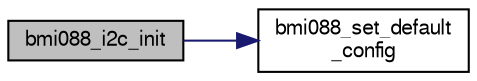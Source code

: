 digraph "bmi088_i2c_init"
{
  edge [fontname="FreeSans",fontsize="10",labelfontname="FreeSans",labelfontsize="10"];
  node [fontname="FreeSans",fontsize="10",shape=record];
  rankdir="LR";
  Node1 [label="bmi088_i2c_init",height=0.2,width=0.4,color="black", fillcolor="grey75", style="filled", fontcolor="black"];
  Node1 -> Node2 [color="midnightblue",fontsize="10",style="solid",fontname="FreeSans"];
  Node2 [label="bmi088_set_default\l_config",height=0.2,width=0.4,color="black", fillcolor="white", style="filled",URL="$bmi088_8c.html#a1ebc60689c9b9ad5f444a6b275f82eb9"];
}
